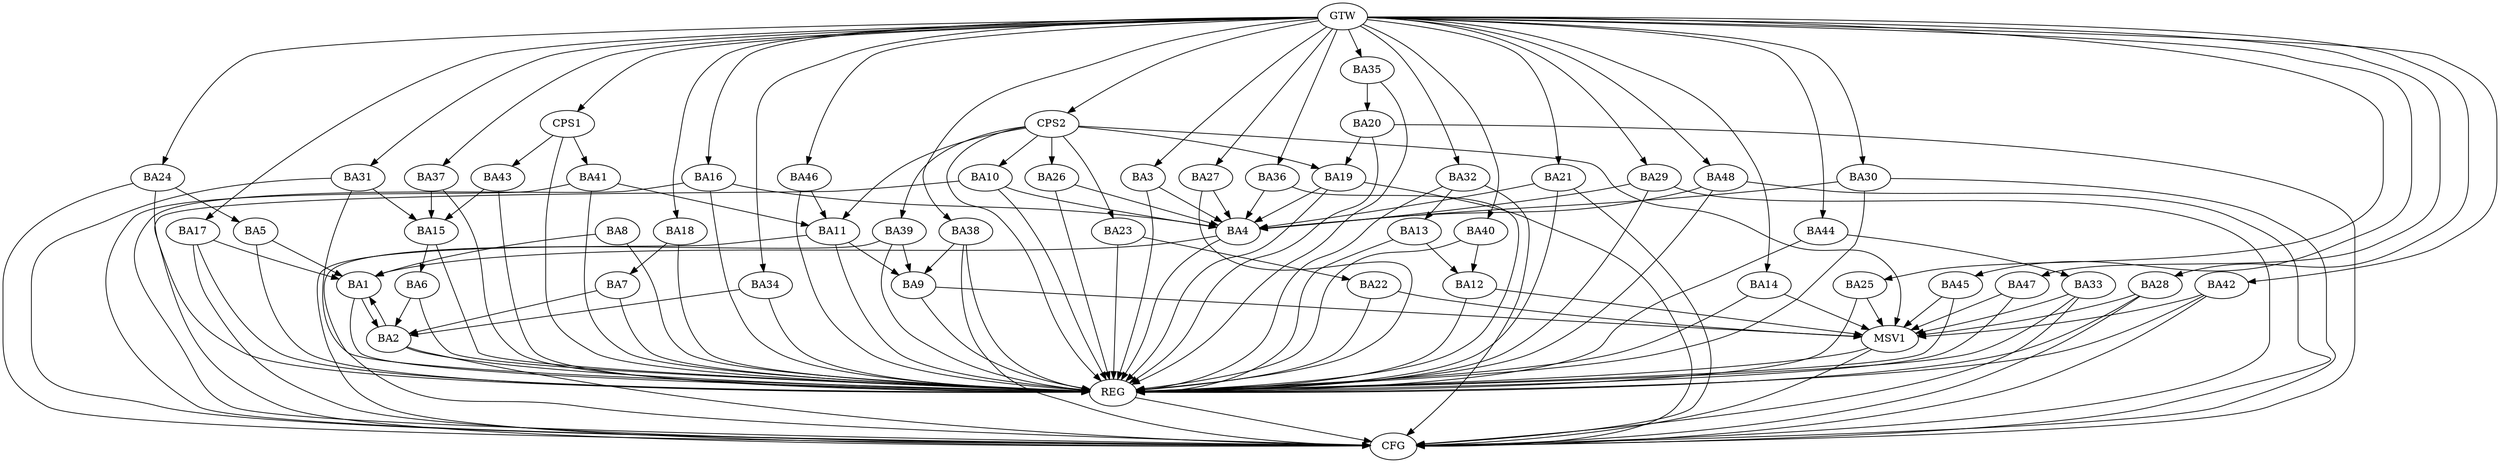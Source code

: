 strict digraph G {
  BA1 [ label="BA1" ];
  BA2 [ label="BA2" ];
  BA3 [ label="BA3" ];
  BA4 [ label="BA4" ];
  BA5 [ label="BA5" ];
  BA6 [ label="BA6" ];
  BA7 [ label="BA7" ];
  BA8 [ label="BA8" ];
  BA9 [ label="BA9" ];
  BA10 [ label="BA10" ];
  BA11 [ label="BA11" ];
  BA12 [ label="BA12" ];
  BA13 [ label="BA13" ];
  BA14 [ label="BA14" ];
  BA15 [ label="BA15" ];
  BA16 [ label="BA16" ];
  BA17 [ label="BA17" ];
  BA18 [ label="BA18" ];
  BA19 [ label="BA19" ];
  BA20 [ label="BA20" ];
  BA21 [ label="BA21" ];
  BA22 [ label="BA22" ];
  BA23 [ label="BA23" ];
  BA24 [ label="BA24" ];
  BA25 [ label="BA25" ];
  BA26 [ label="BA26" ];
  BA27 [ label="BA27" ];
  BA28 [ label="BA28" ];
  BA29 [ label="BA29" ];
  BA30 [ label="BA30" ];
  BA31 [ label="BA31" ];
  BA32 [ label="BA32" ];
  BA33 [ label="BA33" ];
  BA34 [ label="BA34" ];
  BA35 [ label="BA35" ];
  BA36 [ label="BA36" ];
  BA37 [ label="BA37" ];
  BA38 [ label="BA38" ];
  BA39 [ label="BA39" ];
  BA40 [ label="BA40" ];
  BA41 [ label="BA41" ];
  BA42 [ label="BA42" ];
  BA43 [ label="BA43" ];
  BA44 [ label="BA44" ];
  BA45 [ label="BA45" ];
  BA46 [ label="BA46" ];
  BA47 [ label="BA47" ];
  BA48 [ label="BA48" ];
  CPS1 [ label="CPS1" ];
  CPS2 [ label="CPS2" ];
  GTW [ label="GTW" ];
  REG [ label="REG" ];
  CFG [ label="CFG" ];
  MSV1 [ label="MSV1" ];
  BA1 -> BA2;
  BA2 -> BA1;
  BA4 -> BA1;
  BA5 -> BA1;
  BA6 -> BA2;
  BA7 -> BA2;
  BA8 -> BA1;
  BA11 -> BA9;
  BA13 -> BA12;
  BA15 -> BA6;
  BA17 -> BA1;
  BA18 -> BA7;
  BA20 -> BA19;
  BA23 -> BA22;
  BA24 -> BA5;
  BA31 -> BA15;
  BA32 -> BA13;
  BA34 -> BA2;
  BA35 -> BA20;
  BA37 -> BA15;
  BA38 -> BA9;
  BA39 -> BA9;
  BA40 -> BA12;
  BA41 -> BA11;
  BA43 -> BA15;
  BA44 -> BA33;
  BA46 -> BA11;
  CPS1 -> BA43;
  CPS1 -> BA41;
  CPS2 -> BA23;
  CPS2 -> BA19;
  CPS2 -> BA10;
  CPS2 -> BA11;
  CPS2 -> BA26;
  CPS2 -> BA39;
  GTW -> BA3;
  GTW -> BA14;
  GTW -> BA16;
  GTW -> BA17;
  GTW -> BA18;
  GTW -> BA21;
  GTW -> BA24;
  GTW -> BA25;
  GTW -> BA27;
  GTW -> BA28;
  GTW -> BA29;
  GTW -> BA30;
  GTW -> BA31;
  GTW -> BA32;
  GTW -> BA34;
  GTW -> BA35;
  GTW -> BA36;
  GTW -> BA37;
  GTW -> BA38;
  GTW -> BA40;
  GTW -> BA42;
  GTW -> BA44;
  GTW -> BA45;
  GTW -> BA46;
  GTW -> BA47;
  GTW -> BA48;
  GTW -> CPS1;
  GTW -> CPS2;
  BA1 -> REG;
  BA2 -> REG;
  BA3 -> REG;
  BA4 -> REG;
  BA5 -> REG;
  BA6 -> REG;
  BA7 -> REG;
  BA8 -> REG;
  BA9 -> REG;
  BA10 -> REG;
  BA11 -> REG;
  BA12 -> REG;
  BA13 -> REG;
  BA14 -> REG;
  BA15 -> REG;
  BA16 -> REG;
  BA17 -> REG;
  BA18 -> REG;
  BA19 -> REG;
  BA20 -> REG;
  BA21 -> REG;
  BA22 -> REG;
  BA23 -> REG;
  BA24 -> REG;
  BA25 -> REG;
  BA26 -> REG;
  BA27 -> REG;
  BA28 -> REG;
  BA29 -> REG;
  BA30 -> REG;
  BA31 -> REG;
  BA32 -> REG;
  BA33 -> REG;
  BA34 -> REG;
  BA35 -> REG;
  BA36 -> REG;
  BA37 -> REG;
  BA38 -> REG;
  BA39 -> REG;
  BA40 -> REG;
  BA41 -> REG;
  BA42 -> REG;
  BA43 -> REG;
  BA44 -> REG;
  BA45 -> REG;
  BA46 -> REG;
  BA47 -> REG;
  BA48 -> REG;
  CPS1 -> REG;
  CPS2 -> REG;
  BA10 -> CFG;
  BA11 -> CFG;
  BA41 -> CFG;
  BA29 -> CFG;
  BA32 -> CFG;
  BA48 -> CFG;
  BA24 -> CFG;
  BA42 -> CFG;
  BA21 -> CFG;
  BA19 -> CFG;
  BA39 -> CFG;
  BA28 -> CFG;
  BA17 -> CFG;
  BA33 -> CFG;
  BA31 -> CFG;
  BA38 -> CFG;
  BA2 -> CFG;
  BA20 -> CFG;
  BA30 -> CFG;
  BA16 -> CFG;
  REG -> CFG;
  BA3 -> BA4;
  BA48 -> BA4;
  BA16 -> BA4;
  BA10 -> BA4;
  BA26 -> BA4;
  BA30 -> BA4;
  BA27 -> BA4;
  BA19 -> BA4;
  BA36 -> BA4;
  BA29 -> BA4;
  BA21 -> BA4;
  BA9 -> MSV1;
  BA12 -> MSV1;
  BA14 -> MSV1;
  BA22 -> MSV1;
  BA25 -> MSV1;
  BA28 -> MSV1;
  BA33 -> MSV1;
  BA42 -> MSV1;
  BA45 -> MSV1;
  BA47 -> MSV1;
  CPS2 -> MSV1;
  MSV1 -> REG;
  MSV1 -> CFG;
}
